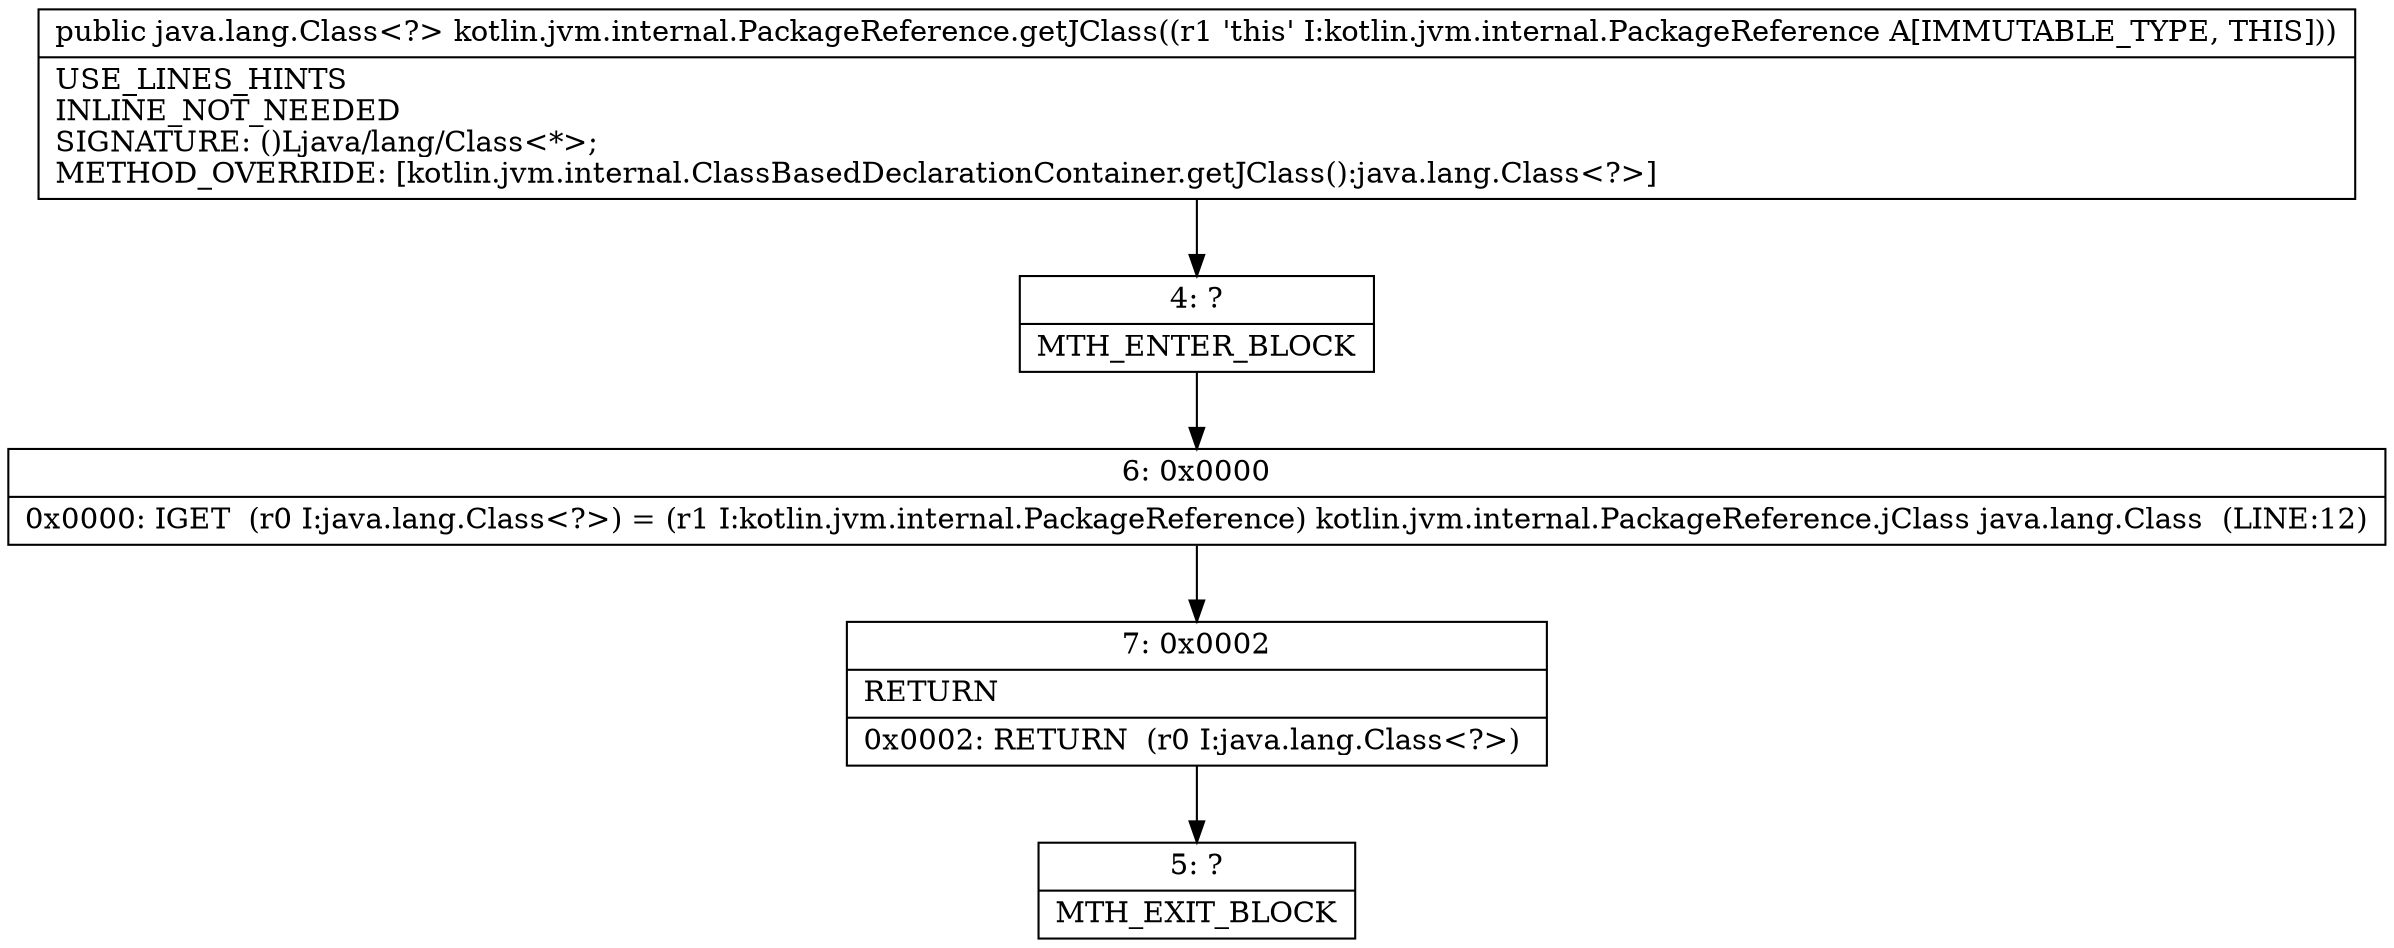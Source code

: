 digraph "CFG forkotlin.jvm.internal.PackageReference.getJClass()Ljava\/lang\/Class;" {
Node_4 [shape=record,label="{4\:\ ?|MTH_ENTER_BLOCK\l}"];
Node_6 [shape=record,label="{6\:\ 0x0000|0x0000: IGET  (r0 I:java.lang.Class\<?\>) = (r1 I:kotlin.jvm.internal.PackageReference) kotlin.jvm.internal.PackageReference.jClass java.lang.Class  (LINE:12)\l}"];
Node_7 [shape=record,label="{7\:\ 0x0002|RETURN\l|0x0002: RETURN  (r0 I:java.lang.Class\<?\>) \l}"];
Node_5 [shape=record,label="{5\:\ ?|MTH_EXIT_BLOCK\l}"];
MethodNode[shape=record,label="{public java.lang.Class\<?\> kotlin.jvm.internal.PackageReference.getJClass((r1 'this' I:kotlin.jvm.internal.PackageReference A[IMMUTABLE_TYPE, THIS]))  | USE_LINES_HINTS\lINLINE_NOT_NEEDED\lSIGNATURE: ()Ljava\/lang\/Class\<*\>;\lMETHOD_OVERRIDE: [kotlin.jvm.internal.ClassBasedDeclarationContainer.getJClass():java.lang.Class\<?\>]\l}"];
MethodNode -> Node_4;Node_4 -> Node_6;
Node_6 -> Node_7;
Node_7 -> Node_5;
}

